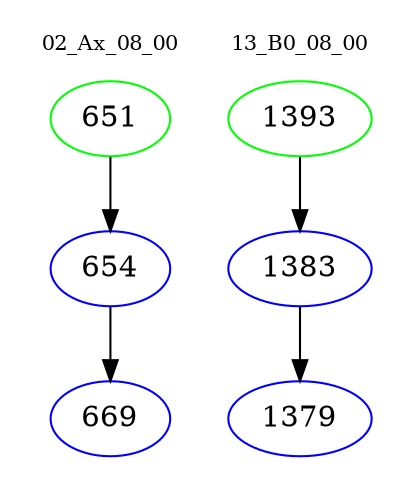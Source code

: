 digraph{
subgraph cluster_0 {
color = white
label = "02_Ax_08_00";
fontsize=10;
T0_651 [label="651", color="green"]
T0_651 -> T0_654 [color="black"]
T0_654 [label="654", color="blue"]
T0_654 -> T0_669 [color="black"]
T0_669 [label="669", color="blue"]
}
subgraph cluster_1 {
color = white
label = "13_B0_08_00";
fontsize=10;
T1_1393 [label="1393", color="green"]
T1_1393 -> T1_1383 [color="black"]
T1_1383 [label="1383", color="blue"]
T1_1383 -> T1_1379 [color="black"]
T1_1379 [label="1379", color="blue"]
}
}
